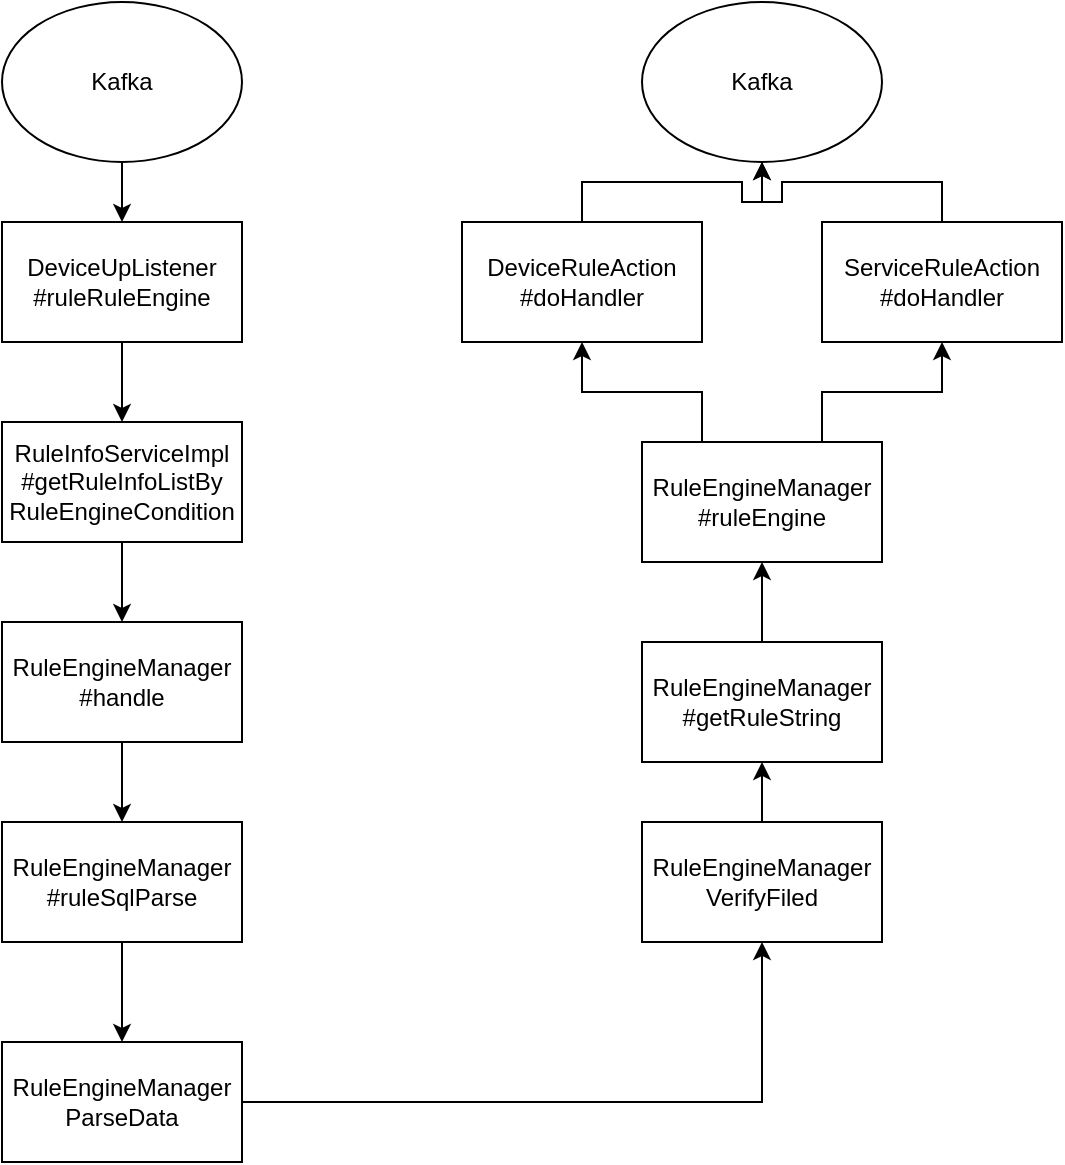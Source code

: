 <mxfile version="14.2.9" type="github">
  <diagram id="ljZOV2Nh3VgaueYTW_84" name="第 1 页">
    <mxGraphModel dx="860" dy="474" grid="1" gridSize="10" guides="1" tooltips="1" connect="1" arrows="1" fold="1" page="1" pageScale="1" pageWidth="827" pageHeight="1169" math="0" shadow="0">
      <root>
        <mxCell id="0" />
        <mxCell id="1" parent="0" />
        <mxCell id="X-uOdLo9Hhw9t05ieMYw-5" value="" style="edgeStyle=orthogonalEdgeStyle;rounded=0;orthogonalLoop=1;jettySize=auto;html=1;" edge="1" parent="1" source="X-uOdLo9Hhw9t05ieMYw-1" target="X-uOdLo9Hhw9t05ieMYw-2">
          <mxGeometry relative="1" as="geometry" />
        </mxCell>
        <mxCell id="X-uOdLo9Hhw9t05ieMYw-1" value="Kafka" style="ellipse;whiteSpace=wrap;html=1;" vertex="1" parent="1">
          <mxGeometry x="210" y="60" width="120" height="80" as="geometry" />
        </mxCell>
        <mxCell id="X-uOdLo9Hhw9t05ieMYw-6" value="" style="edgeStyle=orthogonalEdgeStyle;rounded=0;orthogonalLoop=1;jettySize=auto;html=1;" edge="1" parent="1" source="X-uOdLo9Hhw9t05ieMYw-2" target="X-uOdLo9Hhw9t05ieMYw-3">
          <mxGeometry relative="1" as="geometry" />
        </mxCell>
        <mxCell id="X-uOdLo9Hhw9t05ieMYw-2" value="DeviceUpListener&lt;br&gt;#ruleRuleEngine" style="rounded=0;whiteSpace=wrap;html=1;" vertex="1" parent="1">
          <mxGeometry x="210" y="170" width="120" height="60" as="geometry" />
        </mxCell>
        <mxCell id="X-uOdLo9Hhw9t05ieMYw-7" value="" style="edgeStyle=orthogonalEdgeStyle;rounded=0;orthogonalLoop=1;jettySize=auto;html=1;" edge="1" parent="1" source="X-uOdLo9Hhw9t05ieMYw-3" target="X-uOdLo9Hhw9t05ieMYw-4">
          <mxGeometry relative="1" as="geometry" />
        </mxCell>
        <mxCell id="X-uOdLo9Hhw9t05ieMYw-3" value="RuleInfoServiceImpl&lt;br&gt;#getRuleInfoListBy&lt;br&gt;RuleEngineCondition" style="rounded=0;whiteSpace=wrap;html=1;" vertex="1" parent="1">
          <mxGeometry x="210" y="270" width="120" height="60" as="geometry" />
        </mxCell>
        <mxCell id="X-uOdLo9Hhw9t05ieMYw-9" value="" style="edgeStyle=orthogonalEdgeStyle;rounded=0;orthogonalLoop=1;jettySize=auto;html=1;" edge="1" parent="1" source="X-uOdLo9Hhw9t05ieMYw-4" target="X-uOdLo9Hhw9t05ieMYw-8">
          <mxGeometry relative="1" as="geometry" />
        </mxCell>
        <mxCell id="X-uOdLo9Hhw9t05ieMYw-4" value="RuleEngineManager&lt;br&gt;#handle" style="rounded=0;whiteSpace=wrap;html=1;" vertex="1" parent="1">
          <mxGeometry x="210" y="370" width="120" height="60" as="geometry" />
        </mxCell>
        <mxCell id="X-uOdLo9Hhw9t05ieMYw-11" value="" style="edgeStyle=orthogonalEdgeStyle;rounded=0;orthogonalLoop=1;jettySize=auto;html=1;" edge="1" parent="1" source="X-uOdLo9Hhw9t05ieMYw-8" target="X-uOdLo9Hhw9t05ieMYw-10">
          <mxGeometry relative="1" as="geometry" />
        </mxCell>
        <mxCell id="X-uOdLo9Hhw9t05ieMYw-8" value="RuleEngineManager&lt;br&gt;#ruleSqlParse" style="rounded=0;whiteSpace=wrap;html=1;" vertex="1" parent="1">
          <mxGeometry x="210" y="470" width="120" height="60" as="geometry" />
        </mxCell>
        <mxCell id="X-uOdLo9Hhw9t05ieMYw-13" value="" style="edgeStyle=orthogonalEdgeStyle;rounded=0;orthogonalLoop=1;jettySize=auto;html=1;" edge="1" parent="1" source="X-uOdLo9Hhw9t05ieMYw-10" target="X-uOdLo9Hhw9t05ieMYw-12">
          <mxGeometry relative="1" as="geometry" />
        </mxCell>
        <mxCell id="X-uOdLo9Hhw9t05ieMYw-10" value="RuleEngineManager&lt;br&gt;ParseData" style="whiteSpace=wrap;html=1;rounded=0;" vertex="1" parent="1">
          <mxGeometry x="210" y="580" width="120" height="60" as="geometry" />
        </mxCell>
        <mxCell id="X-uOdLo9Hhw9t05ieMYw-15" value="" style="edgeStyle=orthogonalEdgeStyle;rounded=0;orthogonalLoop=1;jettySize=auto;html=1;" edge="1" parent="1" source="X-uOdLo9Hhw9t05ieMYw-12" target="X-uOdLo9Hhw9t05ieMYw-14">
          <mxGeometry relative="1" as="geometry" />
        </mxCell>
        <mxCell id="X-uOdLo9Hhw9t05ieMYw-12" value="RuleEngineManager&lt;br&gt;VerifyFiled" style="whiteSpace=wrap;html=1;rounded=0;" vertex="1" parent="1">
          <mxGeometry x="530" y="470" width="120" height="60" as="geometry" />
        </mxCell>
        <mxCell id="X-uOdLo9Hhw9t05ieMYw-17" value="" style="edgeStyle=orthogonalEdgeStyle;rounded=0;orthogonalLoop=1;jettySize=auto;html=1;" edge="1" parent="1" source="X-uOdLo9Hhw9t05ieMYw-14" target="X-uOdLo9Hhw9t05ieMYw-16">
          <mxGeometry relative="1" as="geometry" />
        </mxCell>
        <mxCell id="X-uOdLo9Hhw9t05ieMYw-14" value="RuleEngineManager&lt;br&gt;#getRuleString" style="whiteSpace=wrap;html=1;rounded=0;" vertex="1" parent="1">
          <mxGeometry x="530" y="380" width="120" height="60" as="geometry" />
        </mxCell>
        <mxCell id="X-uOdLo9Hhw9t05ieMYw-20" style="edgeStyle=orthogonalEdgeStyle;rounded=0;orthogonalLoop=1;jettySize=auto;html=1;exitX=0.25;exitY=0;exitDx=0;exitDy=0;entryX=0.5;entryY=1;entryDx=0;entryDy=0;" edge="1" parent="1" source="X-uOdLo9Hhw9t05ieMYw-16" target="X-uOdLo9Hhw9t05ieMYw-18">
          <mxGeometry relative="1" as="geometry">
            <Array as="points">
              <mxPoint x="560" y="255" />
              <mxPoint x="500" y="255" />
            </Array>
          </mxGeometry>
        </mxCell>
        <mxCell id="X-uOdLo9Hhw9t05ieMYw-21" style="edgeStyle=orthogonalEdgeStyle;rounded=0;orthogonalLoop=1;jettySize=auto;html=1;exitX=0.75;exitY=0;exitDx=0;exitDy=0;" edge="1" parent="1" source="X-uOdLo9Hhw9t05ieMYw-16" target="X-uOdLo9Hhw9t05ieMYw-19">
          <mxGeometry relative="1" as="geometry" />
        </mxCell>
        <mxCell id="X-uOdLo9Hhw9t05ieMYw-16" value="RuleEngineManager&lt;br&gt;#ruleEngine" style="whiteSpace=wrap;html=1;rounded=0;" vertex="1" parent="1">
          <mxGeometry x="530" y="280" width="120" height="60" as="geometry" />
        </mxCell>
        <mxCell id="X-uOdLo9Hhw9t05ieMYw-26" style="edgeStyle=orthogonalEdgeStyle;rounded=0;orthogonalLoop=1;jettySize=auto;html=1;exitX=0.5;exitY=0;exitDx=0;exitDy=0;entryX=0.5;entryY=1;entryDx=0;entryDy=0;" edge="1" parent="1" source="X-uOdLo9Hhw9t05ieMYw-18" target="X-uOdLo9Hhw9t05ieMYw-22">
          <mxGeometry relative="1" as="geometry" />
        </mxCell>
        <mxCell id="X-uOdLo9Hhw9t05ieMYw-18" value="DeviceRuleAction&lt;br&gt;#doHandler" style="whiteSpace=wrap;html=1;rounded=0;" vertex="1" parent="1">
          <mxGeometry x="440" y="170" width="120" height="60" as="geometry" />
        </mxCell>
        <mxCell id="X-uOdLo9Hhw9t05ieMYw-27" style="edgeStyle=orthogonalEdgeStyle;rounded=0;orthogonalLoop=1;jettySize=auto;html=1;exitX=0.5;exitY=0;exitDx=0;exitDy=0;entryX=0.5;entryY=1;entryDx=0;entryDy=0;" edge="1" parent="1" source="X-uOdLo9Hhw9t05ieMYw-19" target="X-uOdLo9Hhw9t05ieMYw-22">
          <mxGeometry relative="1" as="geometry" />
        </mxCell>
        <mxCell id="X-uOdLo9Hhw9t05ieMYw-19" value="ServiceRuleAction&lt;br&gt;#doHandler" style="whiteSpace=wrap;html=1;rounded=0;" vertex="1" parent="1">
          <mxGeometry x="620" y="170" width="120" height="60" as="geometry" />
        </mxCell>
        <mxCell id="X-uOdLo9Hhw9t05ieMYw-22" value="Kafka" style="ellipse;whiteSpace=wrap;html=1;" vertex="1" parent="1">
          <mxGeometry x="530" y="60" width="120" height="80" as="geometry" />
        </mxCell>
      </root>
    </mxGraphModel>
  </diagram>
</mxfile>
